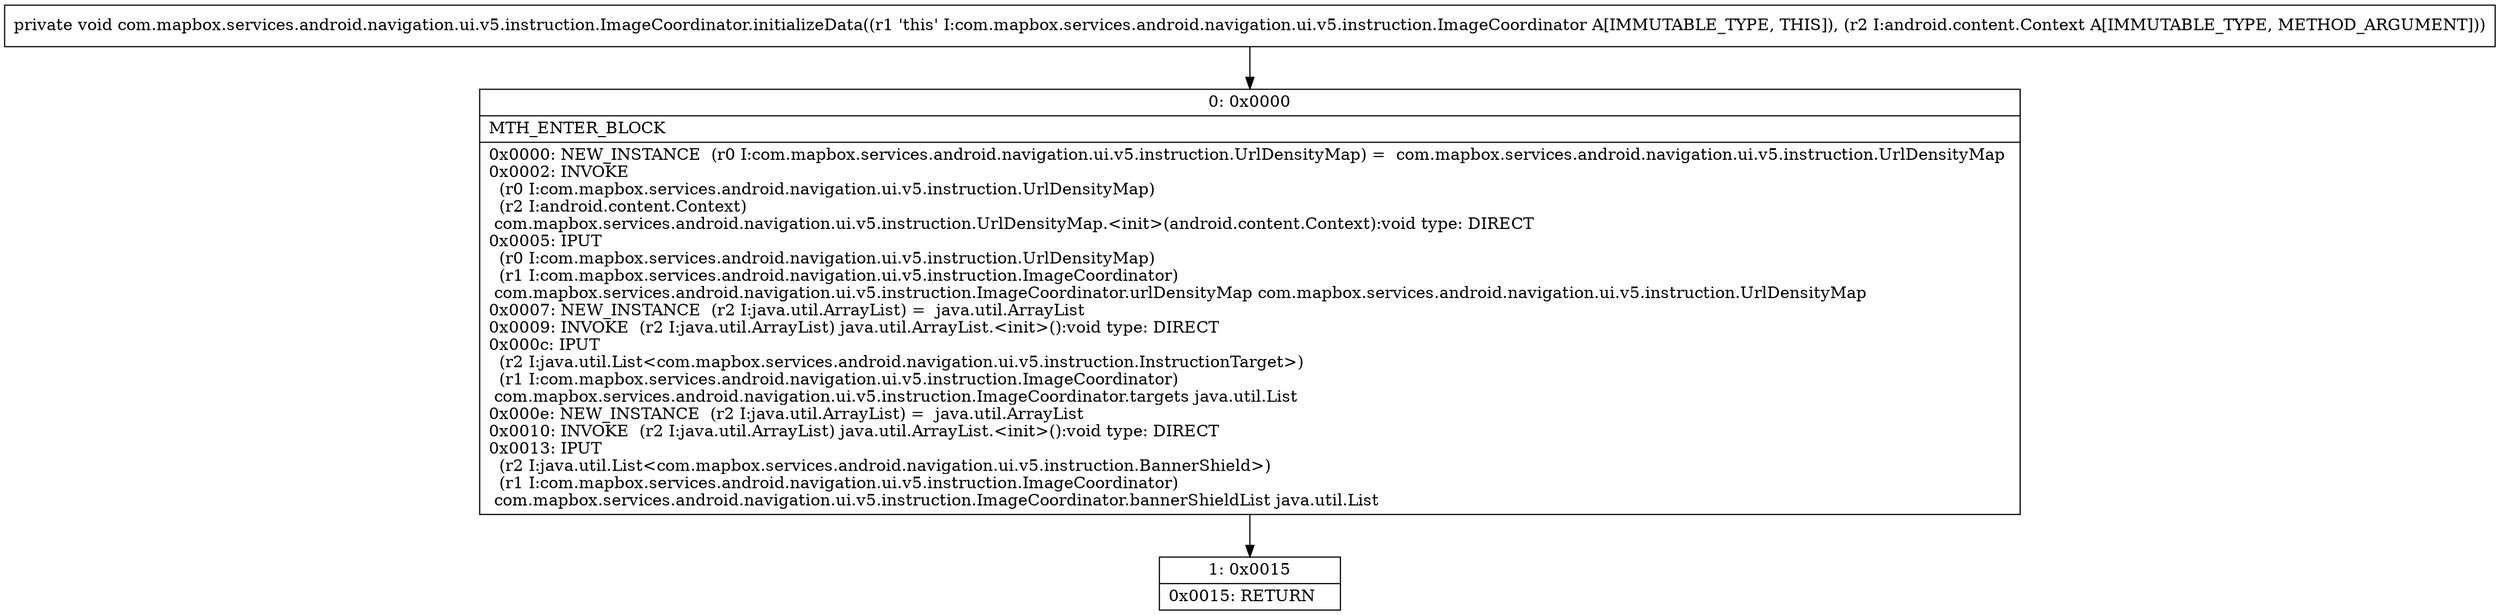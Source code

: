 digraph "CFG forcom.mapbox.services.android.navigation.ui.v5.instruction.ImageCoordinator.initializeData(Landroid\/content\/Context;)V" {
Node_0 [shape=record,label="{0\:\ 0x0000|MTH_ENTER_BLOCK\l|0x0000: NEW_INSTANCE  (r0 I:com.mapbox.services.android.navigation.ui.v5.instruction.UrlDensityMap) =  com.mapbox.services.android.navigation.ui.v5.instruction.UrlDensityMap \l0x0002: INVOKE  \l  (r0 I:com.mapbox.services.android.navigation.ui.v5.instruction.UrlDensityMap)\l  (r2 I:android.content.Context)\l com.mapbox.services.android.navigation.ui.v5.instruction.UrlDensityMap.\<init\>(android.content.Context):void type: DIRECT \l0x0005: IPUT  \l  (r0 I:com.mapbox.services.android.navigation.ui.v5.instruction.UrlDensityMap)\l  (r1 I:com.mapbox.services.android.navigation.ui.v5.instruction.ImageCoordinator)\l com.mapbox.services.android.navigation.ui.v5.instruction.ImageCoordinator.urlDensityMap com.mapbox.services.android.navigation.ui.v5.instruction.UrlDensityMap \l0x0007: NEW_INSTANCE  (r2 I:java.util.ArrayList) =  java.util.ArrayList \l0x0009: INVOKE  (r2 I:java.util.ArrayList) java.util.ArrayList.\<init\>():void type: DIRECT \l0x000c: IPUT  \l  (r2 I:java.util.List\<com.mapbox.services.android.navigation.ui.v5.instruction.InstructionTarget\>)\l  (r1 I:com.mapbox.services.android.navigation.ui.v5.instruction.ImageCoordinator)\l com.mapbox.services.android.navigation.ui.v5.instruction.ImageCoordinator.targets java.util.List \l0x000e: NEW_INSTANCE  (r2 I:java.util.ArrayList) =  java.util.ArrayList \l0x0010: INVOKE  (r2 I:java.util.ArrayList) java.util.ArrayList.\<init\>():void type: DIRECT \l0x0013: IPUT  \l  (r2 I:java.util.List\<com.mapbox.services.android.navigation.ui.v5.instruction.BannerShield\>)\l  (r1 I:com.mapbox.services.android.navigation.ui.v5.instruction.ImageCoordinator)\l com.mapbox.services.android.navigation.ui.v5.instruction.ImageCoordinator.bannerShieldList java.util.List \l}"];
Node_1 [shape=record,label="{1\:\ 0x0015|0x0015: RETURN   \l}"];
MethodNode[shape=record,label="{private void com.mapbox.services.android.navigation.ui.v5.instruction.ImageCoordinator.initializeData((r1 'this' I:com.mapbox.services.android.navigation.ui.v5.instruction.ImageCoordinator A[IMMUTABLE_TYPE, THIS]), (r2 I:android.content.Context A[IMMUTABLE_TYPE, METHOD_ARGUMENT])) }"];
MethodNode -> Node_0;
Node_0 -> Node_1;
}

